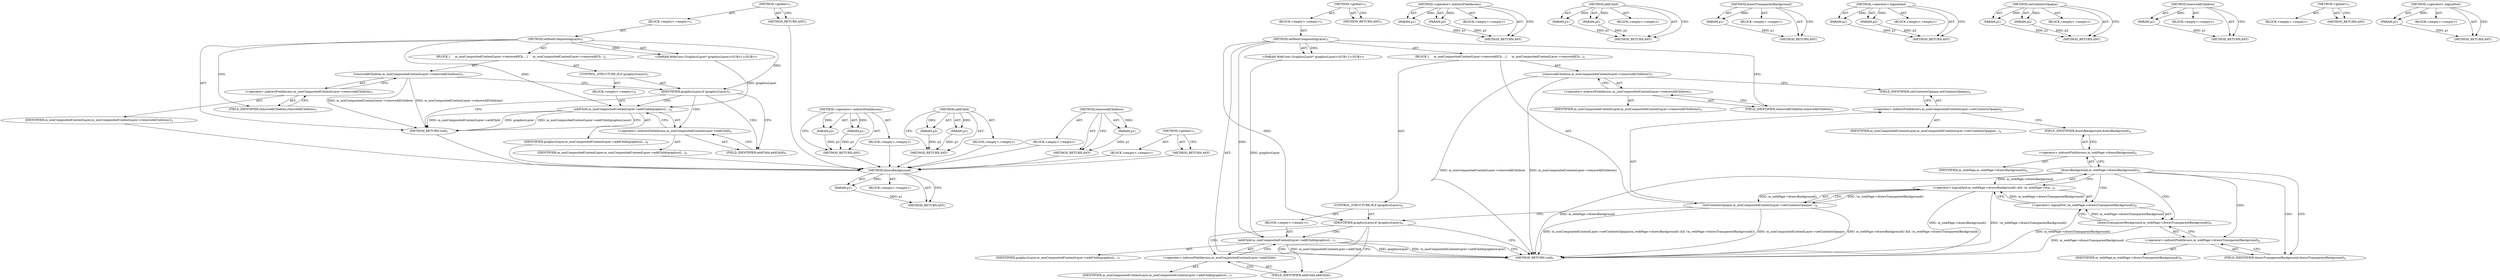 digraph "&lt;operator&gt;.logicalNot" {
vulnerable_6 [label=<(METHOD,&lt;global&gt;)<SUB>1</SUB>>];
vulnerable_7 [label=<(BLOCK,&lt;empty&gt;,&lt;empty&gt;)<SUB>1</SUB>>];
vulnerable_8 [label=<(METHOD,setRootCompositingLayer)<SUB>1</SUB>>];
vulnerable_9 [label="<(PARAM,WebCore::GraphicsLayer* graphicsLayer)<SUB>1</SUB>>"];
vulnerable_10 [label=<(BLOCK,{
     m_nonCompositedContentLayer-&gt;removeAllCh...,{
     m_nonCompositedContentLayer-&gt;removeAllCh...)<SUB>2</SUB>>];
vulnerable_11 [label=<(removeAllChildren,m_nonCompositedContentLayer-&gt;removeAllChildren())<SUB>3</SUB>>];
vulnerable_12 [label=<(&lt;operator&gt;.indirectFieldAccess,m_nonCompositedContentLayer-&gt;removeAllChildren)<SUB>3</SUB>>];
vulnerable_13 [label=<(IDENTIFIER,m_nonCompositedContentLayer,m_nonCompositedContentLayer-&gt;removeAllChildren())<SUB>3</SUB>>];
vulnerable_14 [label=<(FIELD_IDENTIFIER,removeAllChildren,removeAllChildren)<SUB>3</SUB>>];
vulnerable_15 [label=<(CONTROL_STRUCTURE,IF,if (graphicsLayer))<SUB>5</SUB>>];
vulnerable_16 [label=<(IDENTIFIER,graphicsLayer,if (graphicsLayer))<SUB>5</SUB>>];
vulnerable_17 [label=<(BLOCK,&lt;empty&gt;,&lt;empty&gt;)<SUB>6</SUB>>];
vulnerable_18 [label=<(addChild,m_nonCompositedContentLayer-&gt;addChild(graphicsL...)<SUB>6</SUB>>];
vulnerable_19 [label=<(&lt;operator&gt;.indirectFieldAccess,m_nonCompositedContentLayer-&gt;addChild)<SUB>6</SUB>>];
vulnerable_20 [label=<(IDENTIFIER,m_nonCompositedContentLayer,m_nonCompositedContentLayer-&gt;addChild(graphicsL...)<SUB>6</SUB>>];
vulnerable_21 [label=<(FIELD_IDENTIFIER,addChild,addChild)<SUB>6</SUB>>];
vulnerable_22 [label=<(IDENTIFIER,graphicsLayer,m_nonCompositedContentLayer-&gt;addChild(graphicsL...)<SUB>6</SUB>>];
vulnerable_23 [label=<(METHOD_RETURN,void)<SUB>1</SUB>>];
vulnerable_25 [label=<(METHOD_RETURN,ANY)<SUB>1</SUB>>];
vulnerable_44 [label=<(METHOD,&lt;operator&gt;.indirectFieldAccess)>];
vulnerable_45 [label=<(PARAM,p1)>];
vulnerable_46 [label=<(PARAM,p2)>];
vulnerable_47 [label=<(BLOCK,&lt;empty&gt;,&lt;empty&gt;)>];
vulnerable_48 [label=<(METHOD_RETURN,ANY)>];
vulnerable_49 [label=<(METHOD,addChild)>];
vulnerable_50 [label=<(PARAM,p1)>];
vulnerable_51 [label=<(PARAM,p2)>];
vulnerable_52 [label=<(BLOCK,&lt;empty&gt;,&lt;empty&gt;)>];
vulnerable_53 [label=<(METHOD_RETURN,ANY)>];
vulnerable_40 [label=<(METHOD,removeAllChildren)>];
vulnerable_41 [label=<(PARAM,p1)>];
vulnerable_42 [label=<(BLOCK,&lt;empty&gt;,&lt;empty&gt;)>];
vulnerable_43 [label=<(METHOD_RETURN,ANY)>];
vulnerable_34 [label=<(METHOD,&lt;global&gt;)<SUB>1</SUB>>];
vulnerable_35 [label=<(BLOCK,&lt;empty&gt;,&lt;empty&gt;)>];
vulnerable_36 [label=<(METHOD_RETURN,ANY)>];
fixed_73 [label=<(METHOD,drawsBackground)>];
fixed_74 [label=<(PARAM,p1)>];
fixed_75 [label=<(BLOCK,&lt;empty&gt;,&lt;empty&gt;)>];
fixed_76 [label=<(METHOD_RETURN,ANY)>];
fixed_6 [label=<(METHOD,&lt;global&gt;)<SUB>1</SUB>>];
fixed_7 [label=<(BLOCK,&lt;empty&gt;,&lt;empty&gt;)<SUB>1</SUB>>];
fixed_8 [label=<(METHOD,setRootCompositingLayer)<SUB>1</SUB>>];
fixed_9 [label="<(PARAM,WebCore::GraphicsLayer* graphicsLayer)<SUB>1</SUB>>"];
fixed_10 [label=<(BLOCK,{
     m_nonCompositedContentLayer-&gt;removeAllCh...,{
     m_nonCompositedContentLayer-&gt;removeAllCh...)<SUB>2</SUB>>];
fixed_11 [label=<(removeAllChildren,m_nonCompositedContentLayer-&gt;removeAllChildren())<SUB>3</SUB>>];
fixed_12 [label=<(&lt;operator&gt;.indirectFieldAccess,m_nonCompositedContentLayer-&gt;removeAllChildren)<SUB>3</SUB>>];
fixed_13 [label=<(IDENTIFIER,m_nonCompositedContentLayer,m_nonCompositedContentLayer-&gt;removeAllChildren())<SUB>3</SUB>>];
fixed_14 [label=<(FIELD_IDENTIFIER,removeAllChildren,removeAllChildren)<SUB>3</SUB>>];
fixed_15 [label=<(setContentsOpaque,m_nonCompositedContentLayer-&gt;setContentsOpaque(...)<SUB>4</SUB>>];
fixed_16 [label=<(&lt;operator&gt;.indirectFieldAccess,m_nonCompositedContentLayer-&gt;setContentsOpaque)<SUB>4</SUB>>];
fixed_17 [label=<(IDENTIFIER,m_nonCompositedContentLayer,m_nonCompositedContentLayer-&gt;setContentsOpaque(...)<SUB>4</SUB>>];
fixed_18 [label=<(FIELD_IDENTIFIER,setContentsOpaque,setContentsOpaque)<SUB>4</SUB>>];
fixed_19 [label=<(&lt;operator&gt;.logicalAnd,m_webPage-&gt;drawsBackground() &amp;&amp; !m_webPage-&gt;dra...)<SUB>4</SUB>>];
fixed_20 [label=<(drawsBackground,m_webPage-&gt;drawsBackground())<SUB>4</SUB>>];
fixed_21 [label=<(&lt;operator&gt;.indirectFieldAccess,m_webPage-&gt;drawsBackground)<SUB>4</SUB>>];
fixed_22 [label=<(IDENTIFIER,m_webPage,m_webPage-&gt;drawsBackground())<SUB>4</SUB>>];
fixed_23 [label=<(FIELD_IDENTIFIER,drawsBackground,drawsBackground)<SUB>4</SUB>>];
fixed_24 [label=<(&lt;operator&gt;.logicalNot,!m_webPage-&gt;drawsTransparentBackground())<SUB>4</SUB>>];
fixed_25 [label=<(drawsTransparentBackground,m_webPage-&gt;drawsTransparentBackground())<SUB>4</SUB>>];
fixed_26 [label=<(&lt;operator&gt;.indirectFieldAccess,m_webPage-&gt;drawsTransparentBackground)<SUB>4</SUB>>];
fixed_27 [label=<(IDENTIFIER,m_webPage,m_webPage-&gt;drawsTransparentBackground())<SUB>4</SUB>>];
fixed_28 [label=<(FIELD_IDENTIFIER,drawsTransparentBackground,drawsTransparentBackground)<SUB>4</SUB>>];
fixed_29 [label=<(CONTROL_STRUCTURE,IF,if (graphicsLayer))<SUB>6</SUB>>];
fixed_30 [label=<(IDENTIFIER,graphicsLayer,if (graphicsLayer))<SUB>6</SUB>>];
fixed_31 [label=<(BLOCK,&lt;empty&gt;,&lt;empty&gt;)<SUB>7</SUB>>];
fixed_32 [label=<(addChild,m_nonCompositedContentLayer-&gt;addChild(graphicsL...)<SUB>7</SUB>>];
fixed_33 [label=<(&lt;operator&gt;.indirectFieldAccess,m_nonCompositedContentLayer-&gt;addChild)<SUB>7</SUB>>];
fixed_34 [label=<(IDENTIFIER,m_nonCompositedContentLayer,m_nonCompositedContentLayer-&gt;addChild(graphicsL...)<SUB>7</SUB>>];
fixed_35 [label=<(FIELD_IDENTIFIER,addChild,addChild)<SUB>7</SUB>>];
fixed_36 [label=<(IDENTIFIER,graphicsLayer,m_nonCompositedContentLayer-&gt;addChild(graphicsL...)<SUB>7</SUB>>];
fixed_37 [label=<(METHOD_RETURN,void)<SUB>1</SUB>>];
fixed_39 [label=<(METHOD_RETURN,ANY)<SUB>1</SUB>>];
fixed_58 [label=<(METHOD,&lt;operator&gt;.indirectFieldAccess)>];
fixed_59 [label=<(PARAM,p1)>];
fixed_60 [label=<(PARAM,p2)>];
fixed_61 [label=<(BLOCK,&lt;empty&gt;,&lt;empty&gt;)>];
fixed_62 [label=<(METHOD_RETURN,ANY)>];
fixed_85 [label=<(METHOD,addChild)>];
fixed_86 [label=<(PARAM,p1)>];
fixed_87 [label=<(PARAM,p2)>];
fixed_88 [label=<(BLOCK,&lt;empty&gt;,&lt;empty&gt;)>];
fixed_89 [label=<(METHOD_RETURN,ANY)>];
fixed_81 [label=<(METHOD,drawsTransparentBackground)>];
fixed_82 [label=<(PARAM,p1)>];
fixed_83 [label=<(BLOCK,&lt;empty&gt;,&lt;empty&gt;)>];
fixed_84 [label=<(METHOD_RETURN,ANY)>];
fixed_68 [label=<(METHOD,&lt;operator&gt;.logicalAnd)>];
fixed_69 [label=<(PARAM,p1)>];
fixed_70 [label=<(PARAM,p2)>];
fixed_71 [label=<(BLOCK,&lt;empty&gt;,&lt;empty&gt;)>];
fixed_72 [label=<(METHOD_RETURN,ANY)>];
fixed_63 [label=<(METHOD,setContentsOpaque)>];
fixed_64 [label=<(PARAM,p1)>];
fixed_65 [label=<(PARAM,p2)>];
fixed_66 [label=<(BLOCK,&lt;empty&gt;,&lt;empty&gt;)>];
fixed_67 [label=<(METHOD_RETURN,ANY)>];
fixed_54 [label=<(METHOD,removeAllChildren)>];
fixed_55 [label=<(PARAM,p1)>];
fixed_56 [label=<(BLOCK,&lt;empty&gt;,&lt;empty&gt;)>];
fixed_57 [label=<(METHOD_RETURN,ANY)>];
fixed_48 [label=<(METHOD,&lt;global&gt;)<SUB>1</SUB>>];
fixed_49 [label=<(BLOCK,&lt;empty&gt;,&lt;empty&gt;)>];
fixed_50 [label=<(METHOD_RETURN,ANY)>];
fixed_77 [label=<(METHOD,&lt;operator&gt;.logicalNot)>];
fixed_78 [label=<(PARAM,p1)>];
fixed_79 [label=<(BLOCK,&lt;empty&gt;,&lt;empty&gt;)>];
fixed_80 [label=<(METHOD_RETURN,ANY)>];
vulnerable_6 -> vulnerable_7  [key=0, label="AST: "];
vulnerable_6 -> vulnerable_25  [key=0, label="AST: "];
vulnerable_6 -> vulnerable_25  [key=1, label="CFG: "];
vulnerable_7 -> vulnerable_8  [key=0, label="AST: "];
vulnerable_8 -> vulnerable_9  [key=0, label="AST: "];
vulnerable_8 -> vulnerable_9  [key=1, label="DDG: "];
vulnerable_8 -> vulnerable_10  [key=0, label="AST: "];
vulnerable_8 -> vulnerable_23  [key=0, label="AST: "];
vulnerable_8 -> vulnerable_14  [key=0, label="CFG: "];
vulnerable_8 -> vulnerable_16  [key=0, label="DDG: "];
vulnerable_8 -> vulnerable_18  [key=0, label="DDG: "];
vulnerable_9 -> vulnerable_18  [key=0, label="DDG: graphicsLayer"];
vulnerable_10 -> vulnerable_11  [key=0, label="AST: "];
vulnerable_10 -> vulnerable_15  [key=0, label="AST: "];
vulnerable_11 -> vulnerable_12  [key=0, label="AST: "];
vulnerable_11 -> vulnerable_16  [key=0, label="CFG: "];
vulnerable_11 -> vulnerable_23  [key=0, label="DDG: m_nonCompositedContentLayer-&gt;removeAllChildren"];
vulnerable_11 -> vulnerable_23  [key=1, label="DDG: m_nonCompositedContentLayer-&gt;removeAllChildren()"];
vulnerable_12 -> vulnerable_13  [key=0, label="AST: "];
vulnerable_12 -> vulnerable_14  [key=0, label="AST: "];
vulnerable_12 -> vulnerable_11  [key=0, label="CFG: "];
vulnerable_13 -> fixed_73  [key=0];
vulnerable_14 -> vulnerable_12  [key=0, label="CFG: "];
vulnerable_15 -> vulnerable_16  [key=0, label="AST: "];
vulnerable_15 -> vulnerable_17  [key=0, label="AST: "];
vulnerable_16 -> vulnerable_23  [key=0, label="CFG: "];
vulnerable_16 -> vulnerable_21  [key=0, label="CFG: "];
vulnerable_16 -> vulnerable_21  [key=1, label="CDG: "];
vulnerable_16 -> vulnerable_18  [key=0, label="CDG: "];
vulnerable_16 -> vulnerable_19  [key=0, label="CDG: "];
vulnerable_17 -> vulnerable_18  [key=0, label="AST: "];
vulnerable_18 -> vulnerable_19  [key=0, label="AST: "];
vulnerable_18 -> vulnerable_22  [key=0, label="AST: "];
vulnerable_18 -> vulnerable_23  [key=0, label="CFG: "];
vulnerable_18 -> vulnerable_23  [key=1, label="DDG: m_nonCompositedContentLayer-&gt;addChild"];
vulnerable_18 -> vulnerable_23  [key=2, label="DDG: graphicsLayer"];
vulnerable_18 -> vulnerable_23  [key=3, label="DDG: m_nonCompositedContentLayer-&gt;addChild(graphicsLayer)"];
vulnerable_19 -> vulnerable_20  [key=0, label="AST: "];
vulnerable_19 -> vulnerable_21  [key=0, label="AST: "];
vulnerable_19 -> vulnerable_18  [key=0, label="CFG: "];
vulnerable_20 -> fixed_73  [key=0];
vulnerable_21 -> vulnerable_19  [key=0, label="CFG: "];
vulnerable_22 -> fixed_73  [key=0];
vulnerable_23 -> fixed_73  [key=0];
vulnerable_25 -> fixed_73  [key=0];
vulnerable_44 -> vulnerable_45  [key=0, label="AST: "];
vulnerable_44 -> vulnerable_45  [key=1, label="DDG: "];
vulnerable_44 -> vulnerable_47  [key=0, label="AST: "];
vulnerable_44 -> vulnerable_46  [key=0, label="AST: "];
vulnerable_44 -> vulnerable_46  [key=1, label="DDG: "];
vulnerable_44 -> vulnerable_48  [key=0, label="AST: "];
vulnerable_44 -> vulnerable_48  [key=1, label="CFG: "];
vulnerable_45 -> vulnerable_48  [key=0, label="DDG: p1"];
vulnerable_46 -> vulnerable_48  [key=0, label="DDG: p2"];
vulnerable_47 -> fixed_73  [key=0];
vulnerable_48 -> fixed_73  [key=0];
vulnerable_49 -> vulnerable_50  [key=0, label="AST: "];
vulnerable_49 -> vulnerable_50  [key=1, label="DDG: "];
vulnerable_49 -> vulnerable_52  [key=0, label="AST: "];
vulnerable_49 -> vulnerable_51  [key=0, label="AST: "];
vulnerable_49 -> vulnerable_51  [key=1, label="DDG: "];
vulnerable_49 -> vulnerable_53  [key=0, label="AST: "];
vulnerable_49 -> vulnerable_53  [key=1, label="CFG: "];
vulnerable_50 -> vulnerable_53  [key=0, label="DDG: p1"];
vulnerable_51 -> vulnerable_53  [key=0, label="DDG: p2"];
vulnerable_52 -> fixed_73  [key=0];
vulnerable_53 -> fixed_73  [key=0];
vulnerable_40 -> vulnerable_41  [key=0, label="AST: "];
vulnerable_40 -> vulnerable_41  [key=1, label="DDG: "];
vulnerable_40 -> vulnerable_42  [key=0, label="AST: "];
vulnerable_40 -> vulnerable_43  [key=0, label="AST: "];
vulnerable_40 -> vulnerable_43  [key=1, label="CFG: "];
vulnerable_41 -> vulnerable_43  [key=0, label="DDG: p1"];
vulnerable_42 -> fixed_73  [key=0];
vulnerable_43 -> fixed_73  [key=0];
vulnerable_34 -> vulnerable_35  [key=0, label="AST: "];
vulnerable_34 -> vulnerable_36  [key=0, label="AST: "];
vulnerable_34 -> vulnerable_36  [key=1, label="CFG: "];
vulnerable_35 -> fixed_73  [key=0];
vulnerable_36 -> fixed_73  [key=0];
fixed_73 -> fixed_74  [key=0, label="AST: "];
fixed_73 -> fixed_74  [key=1, label="DDG: "];
fixed_73 -> fixed_75  [key=0, label="AST: "];
fixed_73 -> fixed_76  [key=0, label="AST: "];
fixed_73 -> fixed_76  [key=1, label="CFG: "];
fixed_74 -> fixed_76  [key=0, label="DDG: p1"];
fixed_6 -> fixed_7  [key=0, label="AST: "];
fixed_6 -> fixed_39  [key=0, label="AST: "];
fixed_6 -> fixed_39  [key=1, label="CFG: "];
fixed_7 -> fixed_8  [key=0, label="AST: "];
fixed_8 -> fixed_9  [key=0, label="AST: "];
fixed_8 -> fixed_9  [key=1, label="DDG: "];
fixed_8 -> fixed_10  [key=0, label="AST: "];
fixed_8 -> fixed_37  [key=0, label="AST: "];
fixed_8 -> fixed_14  [key=0, label="CFG: "];
fixed_8 -> fixed_30  [key=0, label="DDG: "];
fixed_8 -> fixed_32  [key=0, label="DDG: "];
fixed_9 -> fixed_32  [key=0, label="DDG: graphicsLayer"];
fixed_10 -> fixed_11  [key=0, label="AST: "];
fixed_10 -> fixed_15  [key=0, label="AST: "];
fixed_10 -> fixed_29  [key=0, label="AST: "];
fixed_11 -> fixed_12  [key=0, label="AST: "];
fixed_11 -> fixed_18  [key=0, label="CFG: "];
fixed_11 -> fixed_37  [key=0, label="DDG: m_nonCompositedContentLayer-&gt;removeAllChildren"];
fixed_11 -> fixed_37  [key=1, label="DDG: m_nonCompositedContentLayer-&gt;removeAllChildren()"];
fixed_12 -> fixed_13  [key=0, label="AST: "];
fixed_12 -> fixed_14  [key=0, label="AST: "];
fixed_12 -> fixed_11  [key=0, label="CFG: "];
fixed_14 -> fixed_12  [key=0, label="CFG: "];
fixed_15 -> fixed_16  [key=0, label="AST: "];
fixed_15 -> fixed_19  [key=0, label="AST: "];
fixed_15 -> fixed_30  [key=0, label="CFG: "];
fixed_15 -> fixed_37  [key=0, label="DDG: m_nonCompositedContentLayer-&gt;setContentsOpaque"];
fixed_15 -> fixed_37  [key=1, label="DDG: m_webPage-&gt;drawsBackground() &amp;&amp; !m_webPage-&gt;drawsTransparentBackground()"];
fixed_15 -> fixed_37  [key=2, label="DDG: m_nonCompositedContentLayer-&gt;setContentsOpaque(m_webPage-&gt;drawsBackground() &amp;&amp; !m_webPage-&gt;drawsTransparentBackground())"];
fixed_16 -> fixed_17  [key=0, label="AST: "];
fixed_16 -> fixed_18  [key=0, label="AST: "];
fixed_16 -> fixed_23  [key=0, label="CFG: "];
fixed_18 -> fixed_16  [key=0, label="CFG: "];
fixed_19 -> fixed_20  [key=0, label="AST: "];
fixed_19 -> fixed_24  [key=0, label="AST: "];
fixed_19 -> fixed_15  [key=0, label="CFG: "];
fixed_19 -> fixed_15  [key=1, label="DDG: m_webPage-&gt;drawsBackground()"];
fixed_19 -> fixed_15  [key=2, label="DDG: !m_webPage-&gt;drawsTransparentBackground()"];
fixed_19 -> fixed_37  [key=0, label="DDG: m_webPage-&gt;drawsBackground()"];
fixed_19 -> fixed_37  [key=1, label="DDG: !m_webPage-&gt;drawsTransparentBackground()"];
fixed_20 -> fixed_21  [key=0, label="AST: "];
fixed_20 -> fixed_19  [key=0, label="CFG: "];
fixed_20 -> fixed_19  [key=1, label="DDG: m_webPage-&gt;drawsBackground"];
fixed_20 -> fixed_28  [key=0, label="CFG: "];
fixed_20 -> fixed_28  [key=1, label="CDG: "];
fixed_20 -> fixed_37  [key=0, label="DDG: m_webPage-&gt;drawsBackground"];
fixed_20 -> fixed_24  [key=0, label="CDG: "];
fixed_20 -> fixed_25  [key=0, label="CDG: "];
fixed_20 -> fixed_26  [key=0, label="CDG: "];
fixed_21 -> fixed_22  [key=0, label="AST: "];
fixed_21 -> fixed_23  [key=0, label="AST: "];
fixed_21 -> fixed_20  [key=0, label="CFG: "];
fixed_23 -> fixed_21  [key=0, label="CFG: "];
fixed_24 -> fixed_25  [key=0, label="AST: "];
fixed_24 -> fixed_19  [key=0, label="CFG: "];
fixed_24 -> fixed_19  [key=1, label="DDG: m_webPage-&gt;drawsTransparentBackground()"];
fixed_24 -> fixed_37  [key=0, label="DDG: m_webPage-&gt;drawsTransparentBackground()"];
fixed_25 -> fixed_26  [key=0, label="AST: "];
fixed_25 -> fixed_24  [key=0, label="CFG: "];
fixed_25 -> fixed_24  [key=1, label="DDG: m_webPage-&gt;drawsTransparentBackground"];
fixed_25 -> fixed_37  [key=0, label="DDG: m_webPage-&gt;drawsTransparentBackground"];
fixed_26 -> fixed_27  [key=0, label="AST: "];
fixed_26 -> fixed_28  [key=0, label="AST: "];
fixed_26 -> fixed_25  [key=0, label="CFG: "];
fixed_28 -> fixed_26  [key=0, label="CFG: "];
fixed_29 -> fixed_30  [key=0, label="AST: "];
fixed_29 -> fixed_31  [key=0, label="AST: "];
fixed_30 -> fixed_37  [key=0, label="CFG: "];
fixed_30 -> fixed_35  [key=0, label="CFG: "];
fixed_30 -> fixed_35  [key=1, label="CDG: "];
fixed_30 -> fixed_32  [key=0, label="CDG: "];
fixed_30 -> fixed_33  [key=0, label="CDG: "];
fixed_31 -> fixed_32  [key=0, label="AST: "];
fixed_32 -> fixed_33  [key=0, label="AST: "];
fixed_32 -> fixed_36  [key=0, label="AST: "];
fixed_32 -> fixed_37  [key=0, label="CFG: "];
fixed_32 -> fixed_37  [key=1, label="DDG: m_nonCompositedContentLayer-&gt;addChild"];
fixed_32 -> fixed_37  [key=2, label="DDG: graphicsLayer"];
fixed_32 -> fixed_37  [key=3, label="DDG: m_nonCompositedContentLayer-&gt;addChild(graphicsLayer)"];
fixed_33 -> fixed_34  [key=0, label="AST: "];
fixed_33 -> fixed_35  [key=0, label="AST: "];
fixed_33 -> fixed_32  [key=0, label="CFG: "];
fixed_35 -> fixed_33  [key=0, label="CFG: "];
fixed_58 -> fixed_59  [key=0, label="AST: "];
fixed_58 -> fixed_59  [key=1, label="DDG: "];
fixed_58 -> fixed_61  [key=0, label="AST: "];
fixed_58 -> fixed_60  [key=0, label="AST: "];
fixed_58 -> fixed_60  [key=1, label="DDG: "];
fixed_58 -> fixed_62  [key=0, label="AST: "];
fixed_58 -> fixed_62  [key=1, label="CFG: "];
fixed_59 -> fixed_62  [key=0, label="DDG: p1"];
fixed_60 -> fixed_62  [key=0, label="DDG: p2"];
fixed_85 -> fixed_86  [key=0, label="AST: "];
fixed_85 -> fixed_86  [key=1, label="DDG: "];
fixed_85 -> fixed_88  [key=0, label="AST: "];
fixed_85 -> fixed_87  [key=0, label="AST: "];
fixed_85 -> fixed_87  [key=1, label="DDG: "];
fixed_85 -> fixed_89  [key=0, label="AST: "];
fixed_85 -> fixed_89  [key=1, label="CFG: "];
fixed_86 -> fixed_89  [key=0, label="DDG: p1"];
fixed_87 -> fixed_89  [key=0, label="DDG: p2"];
fixed_81 -> fixed_82  [key=0, label="AST: "];
fixed_81 -> fixed_82  [key=1, label="DDG: "];
fixed_81 -> fixed_83  [key=0, label="AST: "];
fixed_81 -> fixed_84  [key=0, label="AST: "];
fixed_81 -> fixed_84  [key=1, label="CFG: "];
fixed_82 -> fixed_84  [key=0, label="DDG: p1"];
fixed_68 -> fixed_69  [key=0, label="AST: "];
fixed_68 -> fixed_69  [key=1, label="DDG: "];
fixed_68 -> fixed_71  [key=0, label="AST: "];
fixed_68 -> fixed_70  [key=0, label="AST: "];
fixed_68 -> fixed_70  [key=1, label="DDG: "];
fixed_68 -> fixed_72  [key=0, label="AST: "];
fixed_68 -> fixed_72  [key=1, label="CFG: "];
fixed_69 -> fixed_72  [key=0, label="DDG: p1"];
fixed_70 -> fixed_72  [key=0, label="DDG: p2"];
fixed_63 -> fixed_64  [key=0, label="AST: "];
fixed_63 -> fixed_64  [key=1, label="DDG: "];
fixed_63 -> fixed_66  [key=0, label="AST: "];
fixed_63 -> fixed_65  [key=0, label="AST: "];
fixed_63 -> fixed_65  [key=1, label="DDG: "];
fixed_63 -> fixed_67  [key=0, label="AST: "];
fixed_63 -> fixed_67  [key=1, label="CFG: "];
fixed_64 -> fixed_67  [key=0, label="DDG: p1"];
fixed_65 -> fixed_67  [key=0, label="DDG: p2"];
fixed_54 -> fixed_55  [key=0, label="AST: "];
fixed_54 -> fixed_55  [key=1, label="DDG: "];
fixed_54 -> fixed_56  [key=0, label="AST: "];
fixed_54 -> fixed_57  [key=0, label="AST: "];
fixed_54 -> fixed_57  [key=1, label="CFG: "];
fixed_55 -> fixed_57  [key=0, label="DDG: p1"];
fixed_48 -> fixed_49  [key=0, label="AST: "];
fixed_48 -> fixed_50  [key=0, label="AST: "];
fixed_48 -> fixed_50  [key=1, label="CFG: "];
fixed_77 -> fixed_78  [key=0, label="AST: "];
fixed_77 -> fixed_78  [key=1, label="DDG: "];
fixed_77 -> fixed_79  [key=0, label="AST: "];
fixed_77 -> fixed_80  [key=0, label="AST: "];
fixed_77 -> fixed_80  [key=1, label="CFG: "];
fixed_78 -> fixed_80  [key=0, label="DDG: p1"];
}

